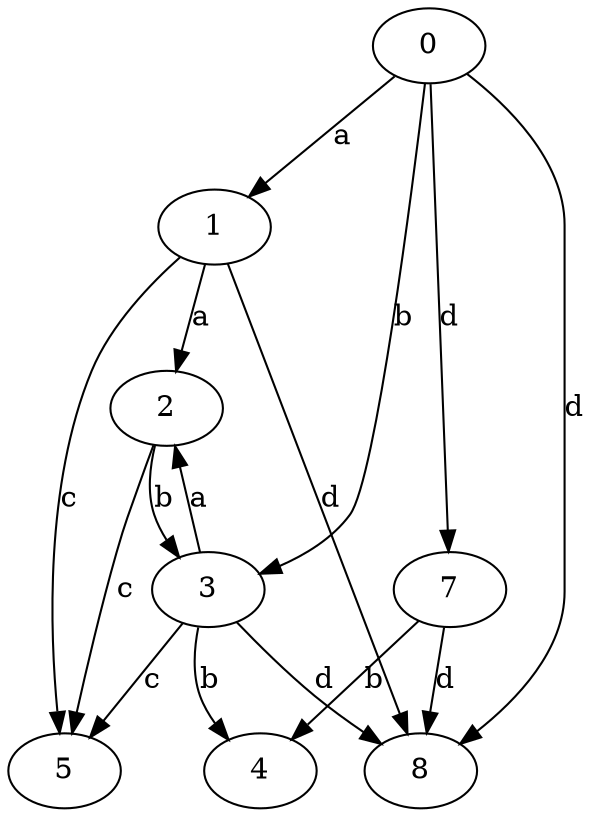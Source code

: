 strict digraph  {
1;
2;
3;
0;
4;
5;
7;
8;
1 -> 2  [label=a];
1 -> 5  [label=c];
1 -> 8  [label=d];
2 -> 3  [label=b];
2 -> 5  [label=c];
3 -> 2  [label=a];
3 -> 4  [label=b];
3 -> 5  [label=c];
3 -> 8  [label=d];
0 -> 1  [label=a];
0 -> 3  [label=b];
0 -> 7  [label=d];
0 -> 8  [label=d];
7 -> 4  [label=b];
7 -> 8  [label=d];
}
